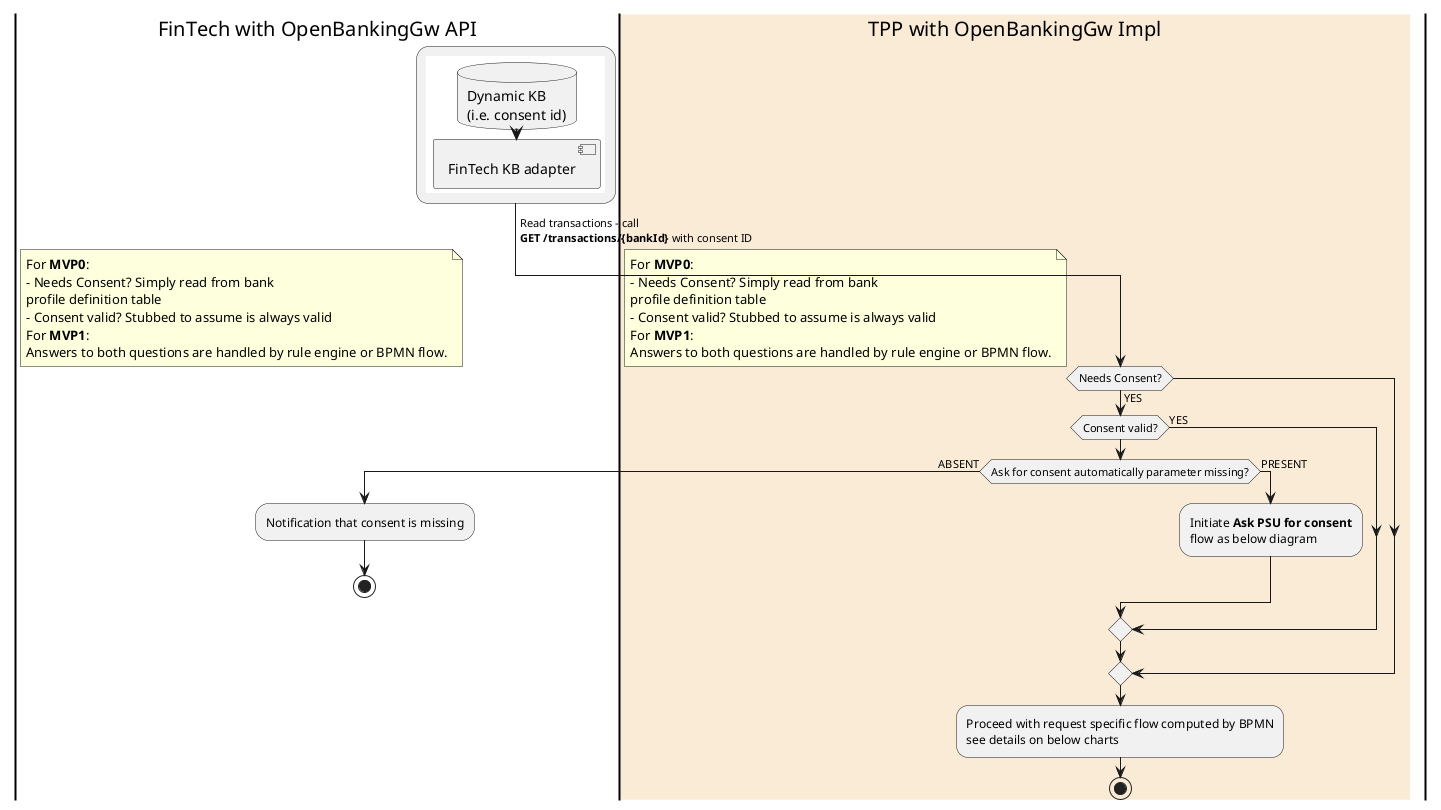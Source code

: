 @startuml
skinparam nodesep 10
skinparam ranksep 10
skinparam swimlane {
  BorderThickness 2
  TitleFontColor black
  TitleFontSize 20
  width 30
}

|FinTech with OpenBankingGw API|
:{{
database "Dynamic KB\n(i.e. consent id)" as DKB
component "FinTech KB adapter" as FKBA
DKB ==> FKBA
}};
-> Read transactions - call\n**GET /transactions/{bankId}** with consent ID;
|#AntiqueWhite|TPP with OpenBankingGw Impl|
if (Needs Consent?) then (YES)
note right
  For <b>MVP0</b>:
  - Needs Consent? Simply read from bank
  profile definition table
  - Consent valid? Stubbed to assume is always valid
  For <b>MVP1</b>:
  Answers to both questions are handled by rule engine or BPMN flow.
end note
if (Consent valid?) then (YES)
|FinTech with OpenBankingGw API|
|#AntiqueWhite|TPP with OpenBankingGw Impl|
else
if (Ask for consent automatically parameter missing?) then (ABSENT)
|FinTech with OpenBankingGw API|
:Notification that consent is missing;
stop
else (PRESENT)
|#AntiqueWhite|TPP with OpenBankingGw Impl|
:Initiate <b>Ask PSU for consent</b>\nflow as below diagram;
endif
endif
endif
|#AntiqueWhite|TPP with OpenBankingGw Impl|
:Proceed with request specific flow computed by BPMN\nsee details on below charts;
stop
@enduml